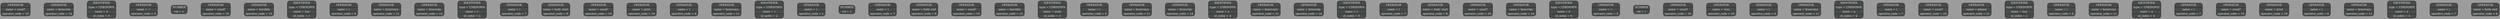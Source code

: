 digraph G{
nodesep=1;
ranksep=0.5;
rankdir=HR;
node[style=filled, color="#0a0a0a", fillcolor="#494a4a",fontcolor="#e6e6e6", fontsize=14];
edge[color="#000000", fontsize=12, penwidth=1, fontcolor = "#49006a"];
bgcolor="#9c9c9c";
elem0x7fbcc7a00010[shape="Mrecord", label= "{OPERATOR | name = sosal? | operator_code = 10}"];
elem0x7fbcc7a00038[shape="Mrecord", label= "{OPERATOR | name = krosovka | operator_code = 14}"];
elem0x7fbcc7a00060[shape="Mrecord", label= "{IDENTIFIER | type = UNKNOWN | name = b | id_index = 0}"];
elem0x7fbcc7a00088[shape="Mrecord", label= "{OPERATOR | name = = | operator_code = 5}"];
elem0x7fbcc7a000b0[shape="Mrecord", label= "{NUMBER | val = 1}"];
elem0x7fbcc7a000d8[shape="Mrecord", label= "{OPERATOR | name = sosal? | operator_code = 10}"];
elem0x7fbcc7a00100[shape="Mrecord", label= "{OPERATOR | name = korobka | operator_code = 15}"];
elem0x7fbcc7a00128[shape="Mrecord", label= "{IDENTIFIER | type = UNKNOWN | name = huy | id_index = 1}"];
elem0x7fbcc7a00150[shape="Mrecord", label= "{OPERATOR | name = ( | operator_code = 6}"];
elem0x7fbcc7a00178[shape="Mrecord", label= "{OPERATOR | name = krasivaya | operator_code = 11}"];
elem0x7fbcc7a001a0[shape="Mrecord", label= "{OPERATOR | name = krosovka | operator_code = 14}"];
elem0x7fbcc7a001c8[shape="Mrecord", label= "{IDENTIFIER | type = UNKNOWN | name = v | id_index = 2}"];
elem0x7fbcc7a001f0[shape="Mrecord", label= "{OPERATOR | name = ) | operator_code = 7}"];
elem0x7fbcc7a00218[shape="Mrecord", label= "{OPERATOR | name = body start | operator_code = 8}"];
elem0x7fbcc7a00240[shape="Mrecord", label= "{OPERATOR | name = sosal? | operator_code = 10}"];
elem0x7fbcc7a00268[shape="Mrecord", label= "{OPERATOR | name = print | operator_code = 19}"];
elem0x7fbcc7a00290[shape="Mrecord", label= "{OPERATOR | name = ( | operator_code = 6}"];
elem0x7fbcc7a002b8[shape="Mrecord", label= "{OPERATOR | name = krasivaya | operator_code = 11}"];
elem0x7fbcc7a002e0[shape="Mrecord", label= "{IDENTIFIER | type = UNKNOWN | name = v | id_index = 2}"];
elem0x7fbcc7a00308[shape="Mrecord", label= "{OPERATOR | name = + | operator_code = 1}"];
elem0x7fbcc7a00330[shape="Mrecord", label= "{NUMBER | val = 1}"];
elem0x7fbcc7a00358[shape="Mrecord", label= "{OPERATOR | name = ) | operator_code = 7}"];
elem0x7fbcc7a00380[shape="Mrecord", label= "{OPERATOR | name = body end | operator_code = 9}"];
elem0x7fbcc7a003a8[shape="Mrecord", label= "{OPERATOR | name = sosal? | operator_code = 10}"];
elem0x7fbcc7a003d0[shape="Mrecord", label= "{OPERATOR | name = korobka | operator_code = 15}"];
elem0x7fbcc7a003f8[shape="Mrecord", label= "{IDENTIFIER | type = UNKNOWN | name = main | id_index = 3}"];
elem0x7fbcc7a00420[shape="Mrecord", label= "{OPERATOR | name = ( | operator_code = 6}"];
elem0x7fbcc7a00448[shape="Mrecord", label= "{OPERATOR | name = krasivaya | operator_code = 11}"];
elem0x7fbcc7a00470[shape="Mrecord", label= "{OPERATOR | name = krosovka | operator_code = 14}"];
elem0x7fbcc7a00498[shape="Mrecord", label= "{IDENTIFIER | type = UNKNOWN | name = a | id_index = 4}"];
elem0x7fbcc7a004c0[shape="Mrecord", label= "{OPERATOR | name = krasivaya | operator_code = 11}"];
elem0x7fbcc7a004e8[shape="Mrecord", label= "{OPERATOR | name = krosovka | operator_code = 14}"];
elem0x7fbcc7a00510[shape="Mrecord", label= "{IDENTIFIER | type = UNKNOWN | name = c | id_index = 5}"];
elem0x7fbcc7a00538[shape="Mrecord", label= "{OPERATOR | name = ) | operator_code = 7}"];
elem0x7fbcc7a00560[shape="Mrecord", label= "{OPERATOR | name = body start | operator_code = 8}"];
elem0x7fbcc7a00588[shape="Mrecord", label= "{OPERATOR | name = sosal? | operator_code = 10}"];
elem0x7fbcc7a005b0[shape="Mrecord", label= "{OPERATOR | name = krosovka | operator_code = 14}"];
elem0x7fbcc7a005d8[shape="Mrecord", label= "{IDENTIFIER | type = UNKNOWN | name = d | id_index = 6}"];
elem0x7fbcc7a00600[shape="Mrecord", label= "{OPERATOR | name = = | operator_code = 5}"];
elem0x7fbcc7a00628[shape="Mrecord", label= "{NUMBER | val = 1}"];
elem0x7fbcc7a00650[shape="Mrecord", label= "{OPERATOR | name = sosal? | operator_code = 10}"];
elem0x7fbcc7a00678[shape="Mrecord", label= "{OPERATOR | name = scan | operator_code = 20}"];
elem0x7fbcc7a006a0[shape="Mrecord", label= "{OPERATOR | name = ( | operator_code = 6}"];
elem0x7fbcc7a006c8[shape="Mrecord", label= "{OPERATOR | name = krasivaya | operator_code = 11}"];
elem0x7fbcc7a006f0[shape="Mrecord", label= "{IDENTIFIER | type = UNKNOWN | name = a | id_index = 4}"];
elem0x7fbcc7a00718[shape="Mrecord", label= "{OPERATOR | name = ) | operator_code = 7}"];
elem0x7fbcc7a00740[shape="Mrecord", label= "{OPERATOR | name = sosal? | operator_code = 10}"];
elem0x7fbcc7a00768[shape="Mrecord", label= "{OPERATOR | name = please | operator_code = 21}"];
elem0x7fbcc7a00790[shape="Mrecord", label= "{IDENTIFIER | type = UNKNOWN | name = huy | id_index = 1}"];
elem0x7fbcc7a007b8[shape="Mrecord", label= "{OPERATOR | name = ( | operator_code = 6}"];
elem0x7fbcc7a007e0[shape="Mrecord", label= "{OPERATOR | name = krasivaya | operator_code = 11}"];
elem0x7fbcc7a00808[shape="Mrecord", label= "{IDENTIFIER | type = UNKNOWN | name = a | id_index = 4}"];
elem0x7fbcc7a00830[shape="Mrecord", label= "{OPERATOR | name = ) | operator_code = 7}"];
elem0x7fbcc7a00858[shape="Mrecord", label= "{OPERATOR | name = sosal? | operator_code = 10}"];
elem0x7fbcc7a00880[shape="Mrecord", label= "{OPERATOR | name = print | operator_code = 19}"];
elem0x7fbcc7a008a8[shape="Mrecord", label= "{OPERATOR | name = ( | operator_code = 6}"];
elem0x7fbcc7a008d0[shape="Mrecord", label= "{OPERATOR | name = krasivaya | operator_code = 11}"];
elem0x7fbcc7a008f8[shape="Mrecord", label= "{IDENTIFIER | type = UNKNOWN | name = a | id_index = 4}"];
elem0x7fbcc7a00920[shape="Mrecord", label= "{OPERATOR | name = ) | operator_code = 7}"];
elem0x7fbcc7a00948[shape="Mrecord", label= "{OPERATOR | name = body end | operator_code = 9}"];
}
